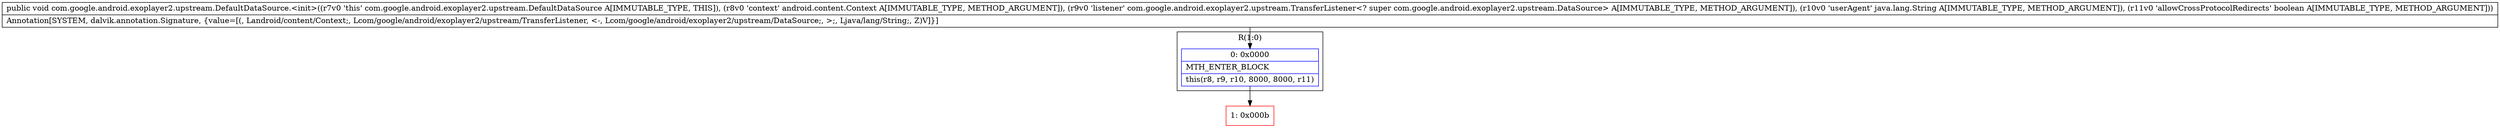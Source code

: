 digraph "CFG forcom.google.android.exoplayer2.upstream.DefaultDataSource.\<init\>(Landroid\/content\/Context;Lcom\/google\/android\/exoplayer2\/upstream\/TransferListener;Ljava\/lang\/String;Z)V" {
subgraph cluster_Region_464322752 {
label = "R(1:0)";
node [shape=record,color=blue];
Node_0 [shape=record,label="{0\:\ 0x0000|MTH_ENTER_BLOCK\l|this(r8, r9, r10, 8000, 8000, r11)\l}"];
}
Node_1 [shape=record,color=red,label="{1\:\ 0x000b}"];
MethodNode[shape=record,label="{public void com.google.android.exoplayer2.upstream.DefaultDataSource.\<init\>((r7v0 'this' com.google.android.exoplayer2.upstream.DefaultDataSource A[IMMUTABLE_TYPE, THIS]), (r8v0 'context' android.content.Context A[IMMUTABLE_TYPE, METHOD_ARGUMENT]), (r9v0 'listener' com.google.android.exoplayer2.upstream.TransferListener\<? super com.google.android.exoplayer2.upstream.DataSource\> A[IMMUTABLE_TYPE, METHOD_ARGUMENT]), (r10v0 'userAgent' java.lang.String A[IMMUTABLE_TYPE, METHOD_ARGUMENT]), (r11v0 'allowCrossProtocolRedirects' boolean A[IMMUTABLE_TYPE, METHOD_ARGUMENT]))  | Annotation[SYSTEM, dalvik.annotation.Signature, \{value=[(, Landroid\/content\/Context;, Lcom\/google\/android\/exoplayer2\/upstream\/TransferListener, \<\-, Lcom\/google\/android\/exoplayer2\/upstream\/DataSource;, \>;, Ljava\/lang\/String;, Z)V]\}]\l}"];
MethodNode -> Node_0;
Node_0 -> Node_1;
}

